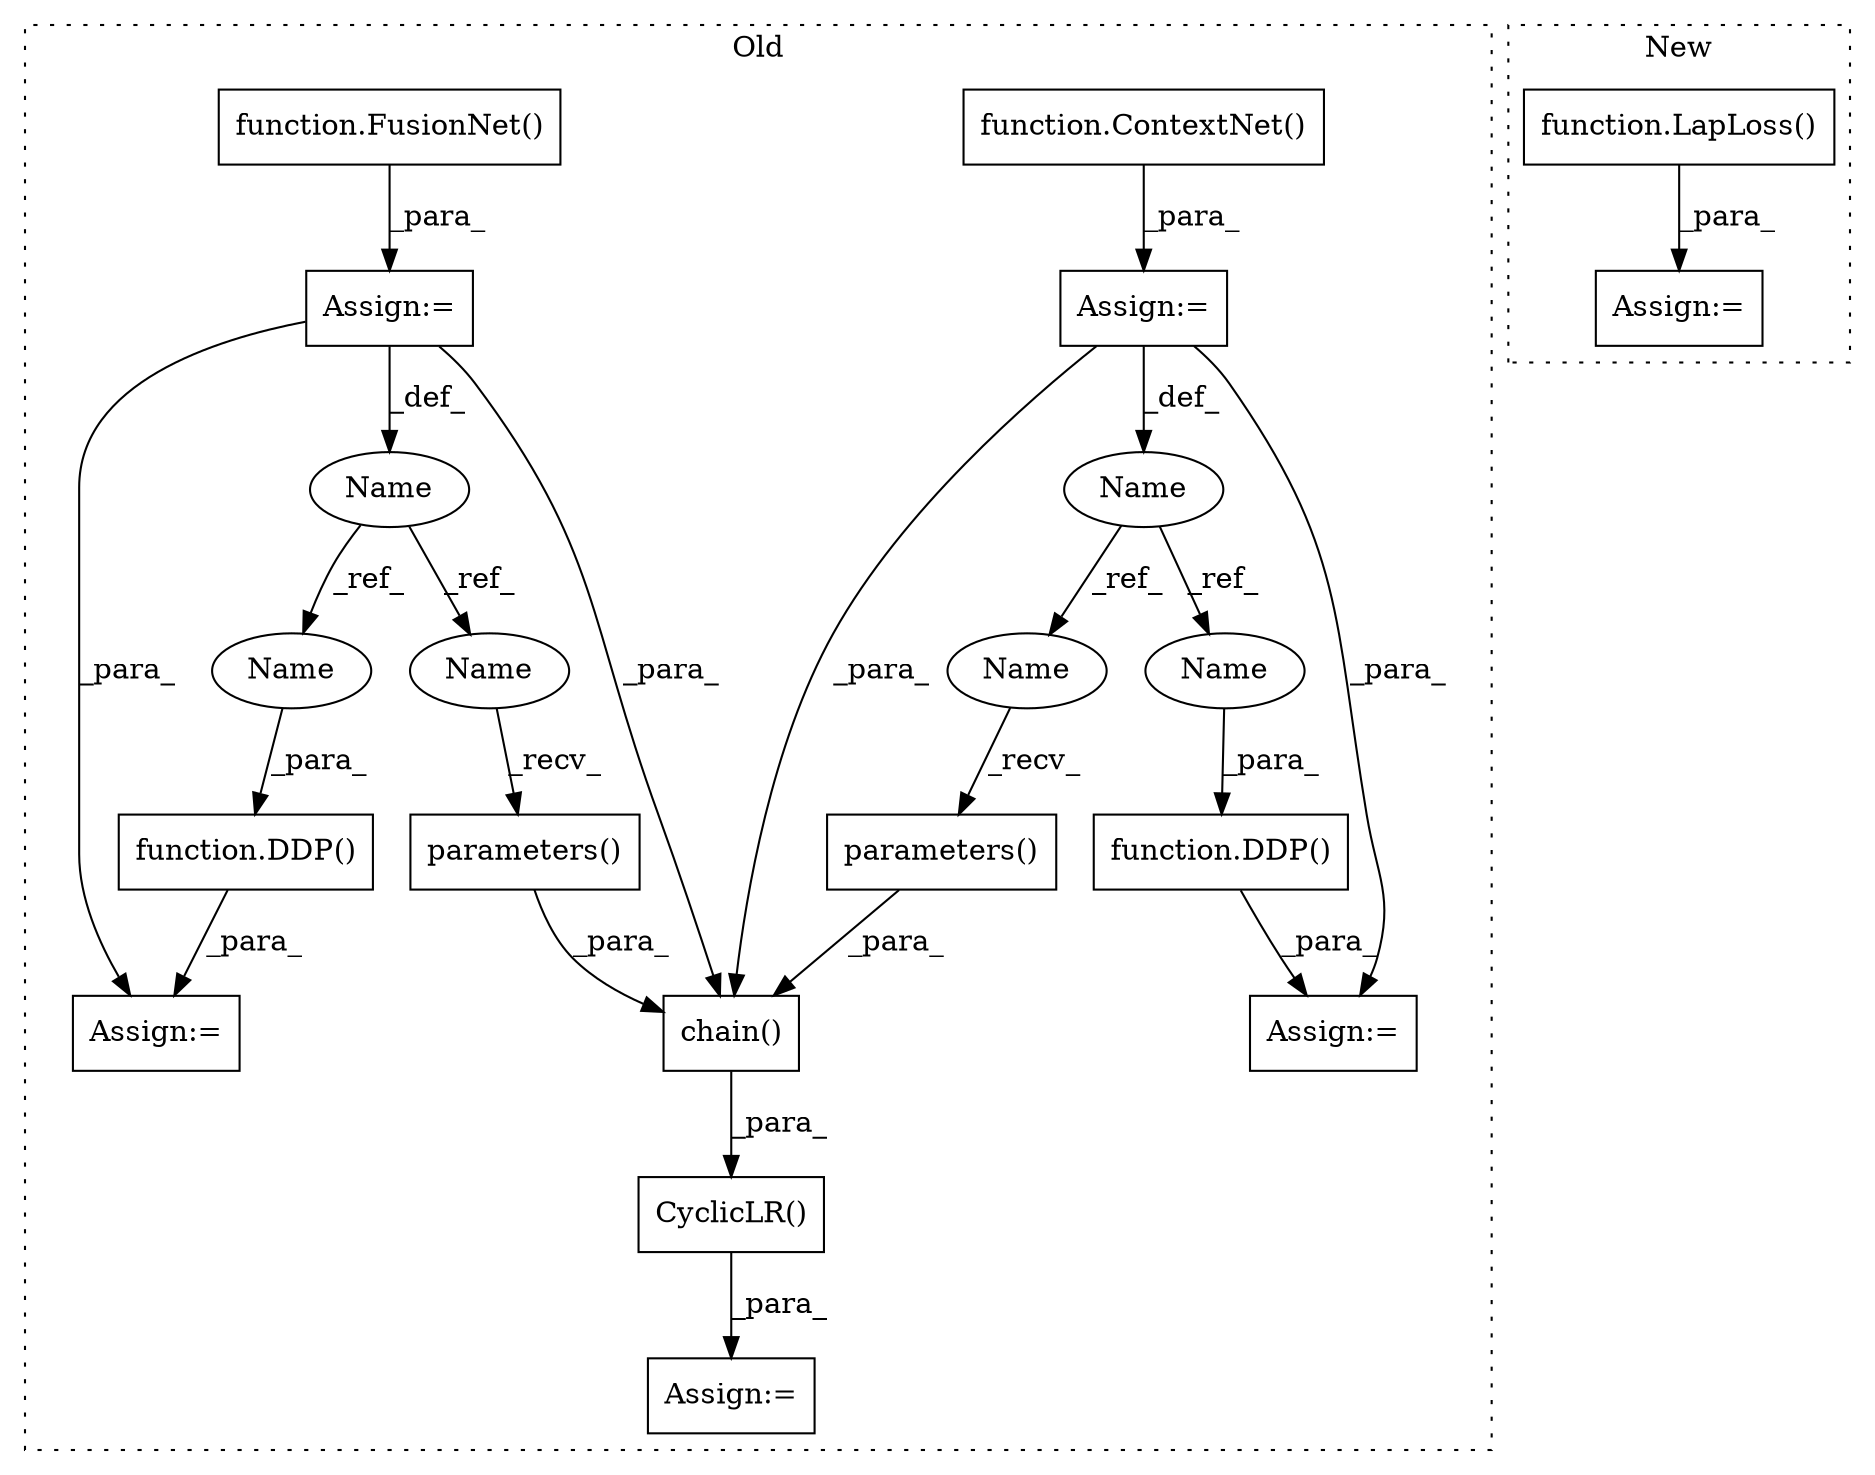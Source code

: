 digraph G {
subgraph cluster0 {
1 [label="CyclicLR()" a="75" s="4131,4183" l="41,69" shape="box"];
3 [label="parameters()" a="75" s="4047" l="27" shape="box"];
4 [label="Name" a="87" s="3858" l="14" shape="ellipse"];
5 [label="function.DDP()" a="75" s="4711,4729" l="4,86" shape="box"];
6 [label="parameters()" a="75" s="4005" l="28" shape="box"];
7 [label="Name" a="87" s="3819" l="15" shape="ellipse"];
8 [label="function.DDP()" a="75" s="4575,4594" l="4,87" shape="box"];
9 [label="chain()" a="75" s="3937,4074" l="29,1" shape="box"];
10 [label="Assign:=" a="68" s="4128" l="3" shape="box"];
11 [label="Assign:=" a="68" s="3834" l="3" shape="box"];
12 [label="Assign:=" a="68" s="3872" l="3" shape="box"];
13 [label="function.ContextNet()" a="75" s="3837" l="12" shape="box"];
15 [label="Assign:=" a="68" s="4572" l="3" shape="box"];
16 [label="Assign:=" a="68" s="4708" l="3" shape="box"];
17 [label="function.FusionNet()" a="75" s="3875" l="11" shape="box"];
18 [label="Name" a="87" s="4715" l="14" shape="ellipse"];
19 [label="Name" a="87" s="4047" l="14" shape="ellipse"];
20 [label="Name" a="87" s="4579" l="15" shape="ellipse"];
21 [label="Name" a="87" s="4005" l="15" shape="ellipse"];
label = "Old";
style="dotted";
}
subgraph cluster1 {
2 [label="function.LapLoss()" a="75" s="658" l="9" shape="box"];
14 [label="Assign:=" a="68" s="655" l="3" shape="box"];
label = "New";
style="dotted";
}
1 -> 10 [label="_para_"];
2 -> 14 [label="_para_"];
3 -> 9 [label="_para_"];
4 -> 18 [label="_ref_"];
4 -> 19 [label="_ref_"];
5 -> 16 [label="_para_"];
6 -> 9 [label="_para_"];
7 -> 20 [label="_ref_"];
7 -> 21 [label="_ref_"];
8 -> 15 [label="_para_"];
9 -> 1 [label="_para_"];
11 -> 7 [label="_def_"];
11 -> 15 [label="_para_"];
11 -> 9 [label="_para_"];
12 -> 16 [label="_para_"];
12 -> 9 [label="_para_"];
12 -> 4 [label="_def_"];
13 -> 11 [label="_para_"];
17 -> 12 [label="_para_"];
18 -> 5 [label="_para_"];
19 -> 3 [label="_recv_"];
20 -> 8 [label="_para_"];
21 -> 6 [label="_recv_"];
}